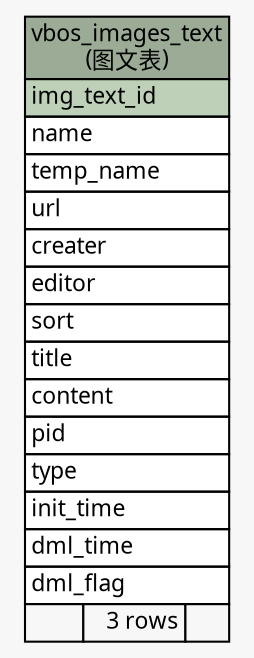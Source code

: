 // dot 2.26.0 on Linux 2.6.32-504.3.3.el6.x86_64
// SchemaSpy rev Unknown
digraph "vbos_images_text" {
  graph [
    rankdir="RL"
    bgcolor="#f7f7f7"
    nodesep="0.18"
    ranksep="0.46"
    fontname="Microsoft YaHei"
    fontsize="11"
  ];
  node [
    fontname="Microsoft YaHei"
    fontsize="11"
    shape="plaintext"
  ];
  edge [
    arrowsize="0.8"
  ];
  "vbos_images_text" [
    label=<
    <TABLE BORDER="0" CELLBORDER="1" CELLSPACING="0" BGCOLOR="#ffffff">
      <TR><TD COLSPAN="3" BGCOLOR="#9bab96" ALIGN="CENTER">vbos_images_text<br/>(图文表)</TD></TR>
      <TR><TD PORT="img_text_id" COLSPAN="3" BGCOLOR="#bed1b8" ALIGN="LEFT">img_text_id</TD></TR>
      <TR><TD PORT="name" COLSPAN="3" ALIGN="LEFT">name</TD></TR>
      <TR><TD PORT="temp_name" COLSPAN="3" ALIGN="LEFT">temp_name</TD></TR>
      <TR><TD PORT="url" COLSPAN="3" ALIGN="LEFT">url</TD></TR>
      <TR><TD PORT="creater" COLSPAN="3" ALIGN="LEFT">creater</TD></TR>
      <TR><TD PORT="editor" COLSPAN="3" ALIGN="LEFT">editor</TD></TR>
      <TR><TD PORT="sort" COLSPAN="3" ALIGN="LEFT">sort</TD></TR>
      <TR><TD PORT="title" COLSPAN="3" ALIGN="LEFT">title</TD></TR>
      <TR><TD PORT="content" COLSPAN="3" ALIGN="LEFT">content</TD></TR>
      <TR><TD PORT="pid" COLSPAN="3" ALIGN="LEFT">pid</TD></TR>
      <TR><TD PORT="type" COLSPAN="3" ALIGN="LEFT">type</TD></TR>
      <TR><TD PORT="init_time" COLSPAN="3" ALIGN="LEFT">init_time</TD></TR>
      <TR><TD PORT="dml_time" COLSPAN="3" ALIGN="LEFT">dml_time</TD></TR>
      <TR><TD PORT="dml_flag" COLSPAN="3" ALIGN="LEFT">dml_flag</TD></TR>
      <TR><TD ALIGN="LEFT" BGCOLOR="#f7f7f7">  </TD><TD ALIGN="RIGHT" BGCOLOR="#f7f7f7">3 rows</TD><TD ALIGN="RIGHT" BGCOLOR="#f7f7f7">  </TD></TR>
    </TABLE>>
    URL="tables/vbos_images_text.html"
    tooltip="vbos_images_text"
  ];
}
